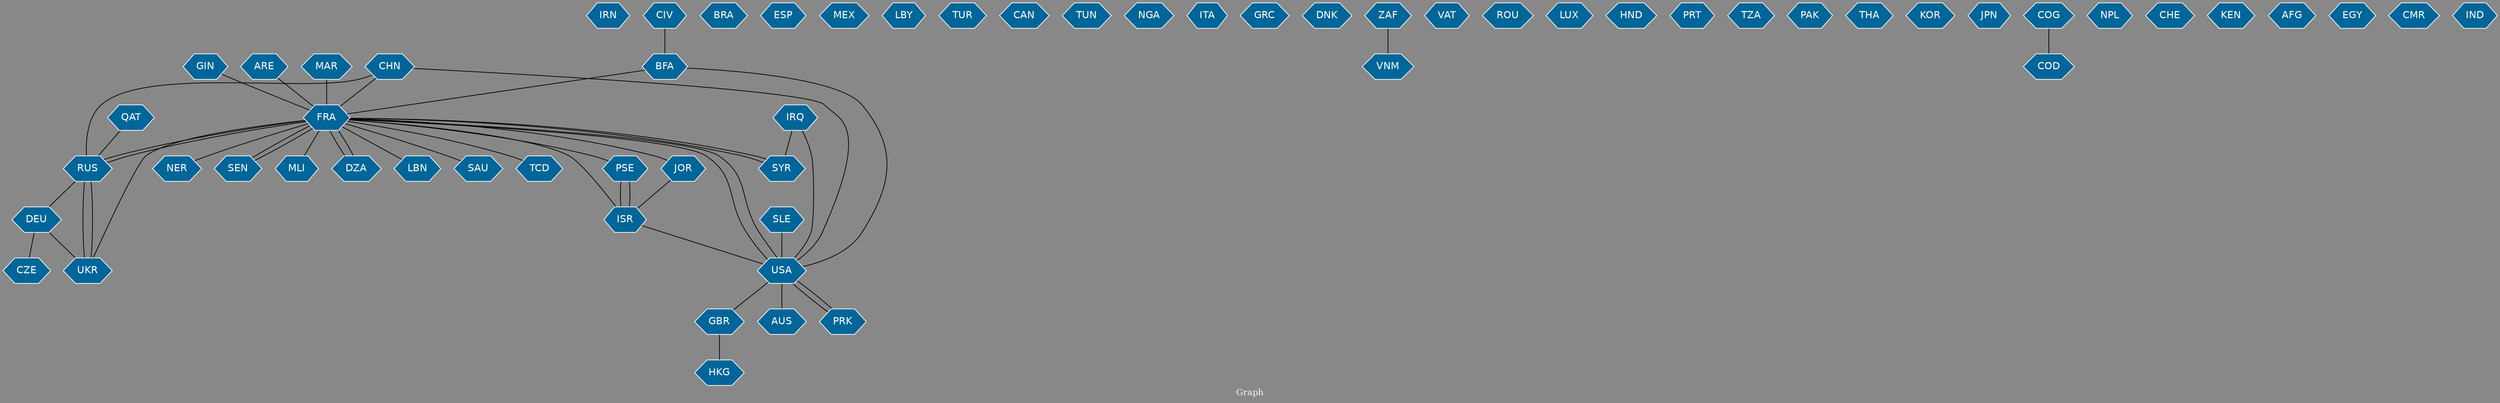 // Countries together in item graph
graph {
	graph [bgcolor="#888888" fontcolor=white fontsize=12 label="Graph" outputorder=edgesfirst overlap=prism]
	node [color=white fillcolor="#006699" fontcolor=white fontname=Helvetica shape=hexagon style=filled]
	edge [arrowhead=open color=black fontcolor=white fontname=Courier fontsize=12]
		IRN [label=IRN]
		FRA [label=FRA]
		MAR [label=MAR]
		TCD [label=TCD]
		BRA [label=BRA]
		RUS [label=RUS]
		ISR [label=ISR]
		ESP [label=ESP]
		DEU [label=DEU]
		MEX [label=MEX]
		LBY [label=LBY]
		TUR [label=TUR]
		PSE [label=PSE]
		USA [label=USA]
		CAN [label=CAN]
		UKR [label=UKR]
		NER [label=NER]
		SEN [label=SEN]
		GBR [label=GBR]
		IRQ [label=IRQ]
		SYR [label=SYR]
		BFA [label=BFA]
		GIN [label=GIN]
		TUN [label=TUN]
		HKG [label=HKG]
		MLI [label=MLI]
		DZA [label=DZA]
		NGA [label=NGA]
		ITA [label=ITA]
		GRC [label=GRC]
		DNK [label=DNK]
		ZAF [label=ZAF]
		VAT [label=VAT]
		AUS [label=AUS]
		CHN [label=CHN]
		ROU [label=ROU]
		LUX [label=LUX]
		HND [label=HND]
		PRT [label=PRT]
		QAT [label=QAT]
		ARE [label=ARE]
		TZA [label=TZA]
		CIV [label=CIV]
		PAK [label=PAK]
		THA [label=THA]
		KOR [label=KOR]
		CZE [label=CZE]
		PRK [label=PRK]
		JPN [label=JPN]
		COG [label=COG]
		COD [label=COD]
		NPL [label=NPL]
		CHE [label=CHE]
		LBN [label=LBN]
		KEN [label=KEN]
		AFG [label=AFG]
		JOR [label=JOR]
		EGY [label=EGY]
		CMR [label=CMR]
		IND [label=IND]
		SAU [label=SAU]
		SLE [label=SLE]
		VNM [label=VNM]
			FRA -- USA [weight=1]
			UKR -- FRA [weight=2]
			DEU -- UKR [weight=1]
			ISR -- PSE [weight=4]
			UKR -- RUS [weight=4]
			FRA -- JOR [weight=1]
			CHN -- USA [weight=1]
			FRA -- PSE [weight=1]
			USA -- AUS [weight=2]
			FRA -- SEN [weight=1]
			RUS -- FRA [weight=4]
			IRQ -- USA [weight=1]
			DEU -- CZE [weight=1]
			SLE -- USA [weight=1]
			FRA -- NER [weight=1]
			ISR -- FRA [weight=1]
			ARE -- FRA [weight=1]
			GBR -- HKG [weight=2]
			FRA -- DZA [weight=1]
			BFA -- FRA [weight=1]
			DZA -- FRA [weight=3]
			COG -- COD [weight=1]
			FRA -- TCD [weight=1]
			BFA -- USA [weight=1]
			QAT -- RUS [weight=1]
			JOR -- ISR [weight=1]
			CHN -- RUS [weight=1]
			FRA -- SAU [weight=1]
			CIV -- BFA [weight=1]
			SYR -- FRA [weight=1]
			RUS -- DEU [weight=1]
			USA -- FRA [weight=1]
			IRQ -- SYR [weight=1]
			FRA -- RUS [weight=3]
			PSE -- ISR [weight=4]
			SEN -- FRA [weight=2]
			CHN -- FRA [weight=1]
			ISR -- USA [weight=1]
			MAR -- FRA [weight=2]
			RUS -- UKR [weight=7]
			FRA -- LBN [weight=1]
			FRA -- MLI [weight=2]
			ZAF -- VNM [weight=1]
			PRK -- USA [weight=1]
			USA -- GBR [weight=1]
			FRA -- SYR [weight=1]
			GIN -- FRA [weight=1]
			USA -- PRK [weight=1]
}